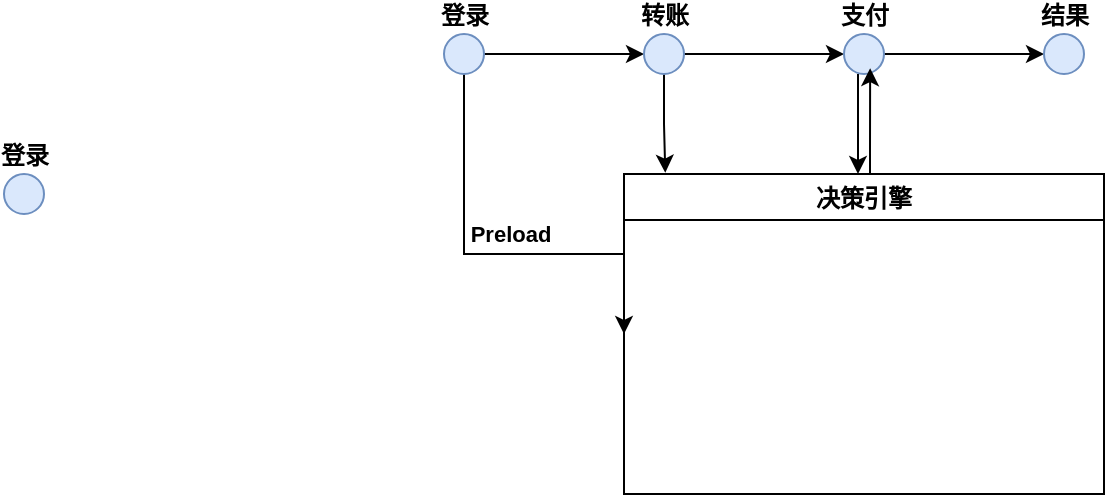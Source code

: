 <mxfile version="20.2.8" type="github">
  <diagram id="EX7gkqpgY4ono2qne7ta" name="第 1 页">
    <mxGraphModel dx="2036" dy="674" grid="1" gridSize="10" guides="1" tooltips="1" connect="1" arrows="1" fold="1" page="1" pageScale="1" pageWidth="827" pageHeight="1169" math="0" shadow="0">
      <root>
        <mxCell id="0" />
        <mxCell id="1" parent="0" />
        <mxCell id="XOuI5h1wmfDcTH0eS6Nm-5" value="" style="edgeStyle=orthogonalEdgeStyle;rounded=0;orthogonalLoop=1;jettySize=auto;html=1;" edge="1" parent="1" source="XOuI5h1wmfDcTH0eS6Nm-1" target="XOuI5h1wmfDcTH0eS6Nm-4">
          <mxGeometry relative="1" as="geometry" />
        </mxCell>
        <mxCell id="XOuI5h1wmfDcTH0eS6Nm-15" style="edgeStyle=orthogonalEdgeStyle;rounded=0;orthogonalLoop=1;jettySize=auto;html=1;entryX=0;entryY=0.5;entryDx=0;entryDy=0;exitX=0.5;exitY=1;exitDx=0;exitDy=0;" edge="1" parent="1" source="XOuI5h1wmfDcTH0eS6Nm-1" target="XOuI5h1wmfDcTH0eS6Nm-14">
          <mxGeometry relative="1" as="geometry">
            <Array as="points">
              <mxPoint x="200" y="280" />
              <mxPoint x="280" y="280" />
            </Array>
          </mxGeometry>
        </mxCell>
        <mxCell id="XOuI5h1wmfDcTH0eS6Nm-18" value="Preload" style="edgeLabel;html=1;align=center;verticalAlign=middle;resizable=0;points=[];fontStyle=1" vertex="1" connectable="0" parent="XOuI5h1wmfDcTH0eS6Nm-15">
          <mxGeometry x="-0.089" y="-1" relative="1" as="geometry">
            <mxPoint x="17" y="-11" as="offset" />
          </mxGeometry>
        </mxCell>
        <mxCell id="XOuI5h1wmfDcTH0eS6Nm-1" value="&lt;b&gt;登录&lt;/b&gt;" style="ellipse;html=1;aspect=fixed;verticalAlign=bottom;labelPosition=center;verticalLabelPosition=top;align=center;fillColor=#dae8fc;strokeColor=#6c8ebf;" vertex="1" parent="1">
          <mxGeometry x="190" y="170" width="20" height="20" as="geometry" />
        </mxCell>
        <mxCell id="XOuI5h1wmfDcTH0eS6Nm-9" value="" style="edgeStyle=orthogonalEdgeStyle;rounded=0;orthogonalLoop=1;jettySize=auto;html=1;" edge="1" parent="1" source="XOuI5h1wmfDcTH0eS6Nm-4" target="XOuI5h1wmfDcTH0eS6Nm-8">
          <mxGeometry relative="1" as="geometry" />
        </mxCell>
        <mxCell id="XOuI5h1wmfDcTH0eS6Nm-21" style="edgeStyle=orthogonalEdgeStyle;rounded=0;orthogonalLoop=1;jettySize=auto;html=1;entryX=0.086;entryY=-0.004;entryDx=0;entryDy=0;entryPerimeter=0;" edge="1" parent="1" source="XOuI5h1wmfDcTH0eS6Nm-4" target="XOuI5h1wmfDcTH0eS6Nm-14">
          <mxGeometry relative="1" as="geometry" />
        </mxCell>
        <mxCell id="XOuI5h1wmfDcTH0eS6Nm-4" value="&lt;b&gt;转账&lt;/b&gt;" style="ellipse;html=1;aspect=fixed;verticalAlign=bottom;labelPosition=center;verticalLabelPosition=top;align=center;fillColor=#dae8fc;strokeColor=#6c8ebf;" vertex="1" parent="1">
          <mxGeometry x="290" y="170" width="20" height="20" as="geometry" />
        </mxCell>
        <mxCell id="XOuI5h1wmfDcTH0eS6Nm-13" value="" style="edgeStyle=orthogonalEdgeStyle;rounded=0;orthogonalLoop=1;jettySize=auto;html=1;" edge="1" parent="1" source="XOuI5h1wmfDcTH0eS6Nm-8" target="XOuI5h1wmfDcTH0eS6Nm-12">
          <mxGeometry relative="1" as="geometry" />
        </mxCell>
        <mxCell id="XOuI5h1wmfDcTH0eS6Nm-22" style="edgeStyle=orthogonalEdgeStyle;rounded=0;orthogonalLoop=1;jettySize=auto;html=1;entryX=0.5;entryY=0;entryDx=0;entryDy=0;" edge="1" parent="1">
          <mxGeometry relative="1" as="geometry">
            <mxPoint x="397" y="190" as="sourcePoint" />
            <mxPoint x="397" y="240" as="targetPoint" />
          </mxGeometry>
        </mxCell>
        <mxCell id="XOuI5h1wmfDcTH0eS6Nm-8" value="&lt;b&gt;支付&lt;/b&gt;" style="ellipse;html=1;aspect=fixed;verticalAlign=bottom;labelPosition=center;verticalLabelPosition=top;align=center;fillColor=#dae8fc;strokeColor=#6c8ebf;" vertex="1" parent="1">
          <mxGeometry x="390" y="170" width="20" height="20" as="geometry" />
        </mxCell>
        <mxCell id="XOuI5h1wmfDcTH0eS6Nm-12" value="&lt;b&gt;结果&lt;/b&gt;" style="ellipse;html=1;aspect=fixed;verticalAlign=bottom;labelPosition=center;verticalLabelPosition=top;align=center;fillColor=#dae8fc;strokeColor=#6c8ebf;" vertex="1" parent="1">
          <mxGeometry x="490" y="170" width="20" height="20" as="geometry" />
        </mxCell>
        <mxCell id="XOuI5h1wmfDcTH0eS6Nm-23" style="edgeStyle=orthogonalEdgeStyle;rounded=0;orthogonalLoop=1;jettySize=auto;html=1;entryX=1;entryY=1;entryDx=0;entryDy=0;" edge="1" parent="1">
          <mxGeometry relative="1" as="geometry">
            <mxPoint x="403" y="240" as="sourcePoint" />
            <mxPoint x="403.071" y="187.071" as="targetPoint" />
            <Array as="points">
              <mxPoint x="403" y="230" />
              <mxPoint x="403" y="230" />
            </Array>
          </mxGeometry>
        </mxCell>
        <mxCell id="XOuI5h1wmfDcTH0eS6Nm-14" value="决策引擎" style="swimlane;" vertex="1" parent="1">
          <mxGeometry x="280" y="240" width="240" height="160" as="geometry" />
        </mxCell>
        <mxCell id="XOuI5h1wmfDcTH0eS6Nm-20" value="&lt;b&gt;登录&lt;/b&gt;" style="ellipse;html=1;aspect=fixed;verticalAlign=bottom;labelPosition=center;verticalLabelPosition=top;align=center;fillColor=#dae8fc;strokeColor=#6c8ebf;" vertex="1" parent="1">
          <mxGeometry x="-30" y="240" width="20" height="20" as="geometry" />
        </mxCell>
      </root>
    </mxGraphModel>
  </diagram>
</mxfile>
